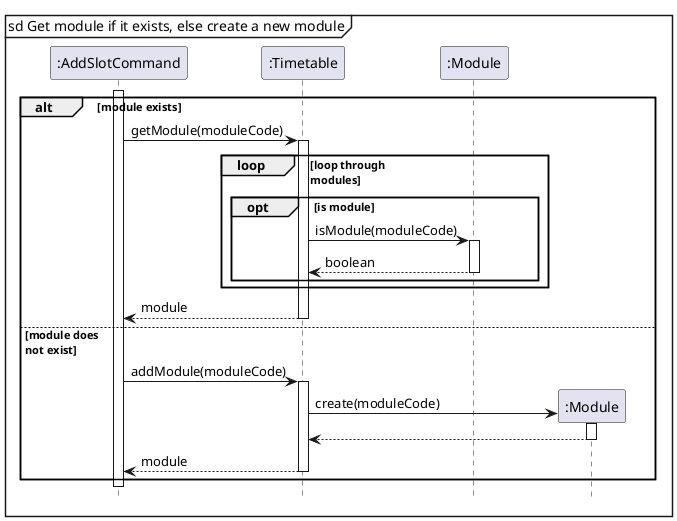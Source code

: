 @startuml
hide footbox
skinparam ParticipantPadding 20

mainframe sd Get module if it exists, else create a new module

participant ":AddSlotCommand" as AddSlotCommand
participant ":Timetable" as Timetable
participant ":Module" as Module
participant ":Module" as ModuleNew

activate AddSlotCommand

alt module exists
    AddSlotCommand -> Timetable : getModule(moduleCode)
    activate Timetable

    loop loop through \nmodules

        opt is module
            Timetable -> Module : isModule(moduleCode)
            activate Module

            Module --> Timetable : boolean
            deactivate Module
        end opt

    end loop

    Timetable --> AddSlotCommand : module
    deactivate Timetable

else module does \nnot exist
    AddSlotCommand -> Timetable : addModule(moduleCode)
    activate Timetable

    Timetable -> ModuleNew ** : create(moduleCode)
    activate ModuleNew

    ModuleNew --> Timetable
    deactivate ModuleNew

    Timetable --> AddSlotCommand : module
    deactivate Timetable
end

deactivate AddSlotCommand

@enduml